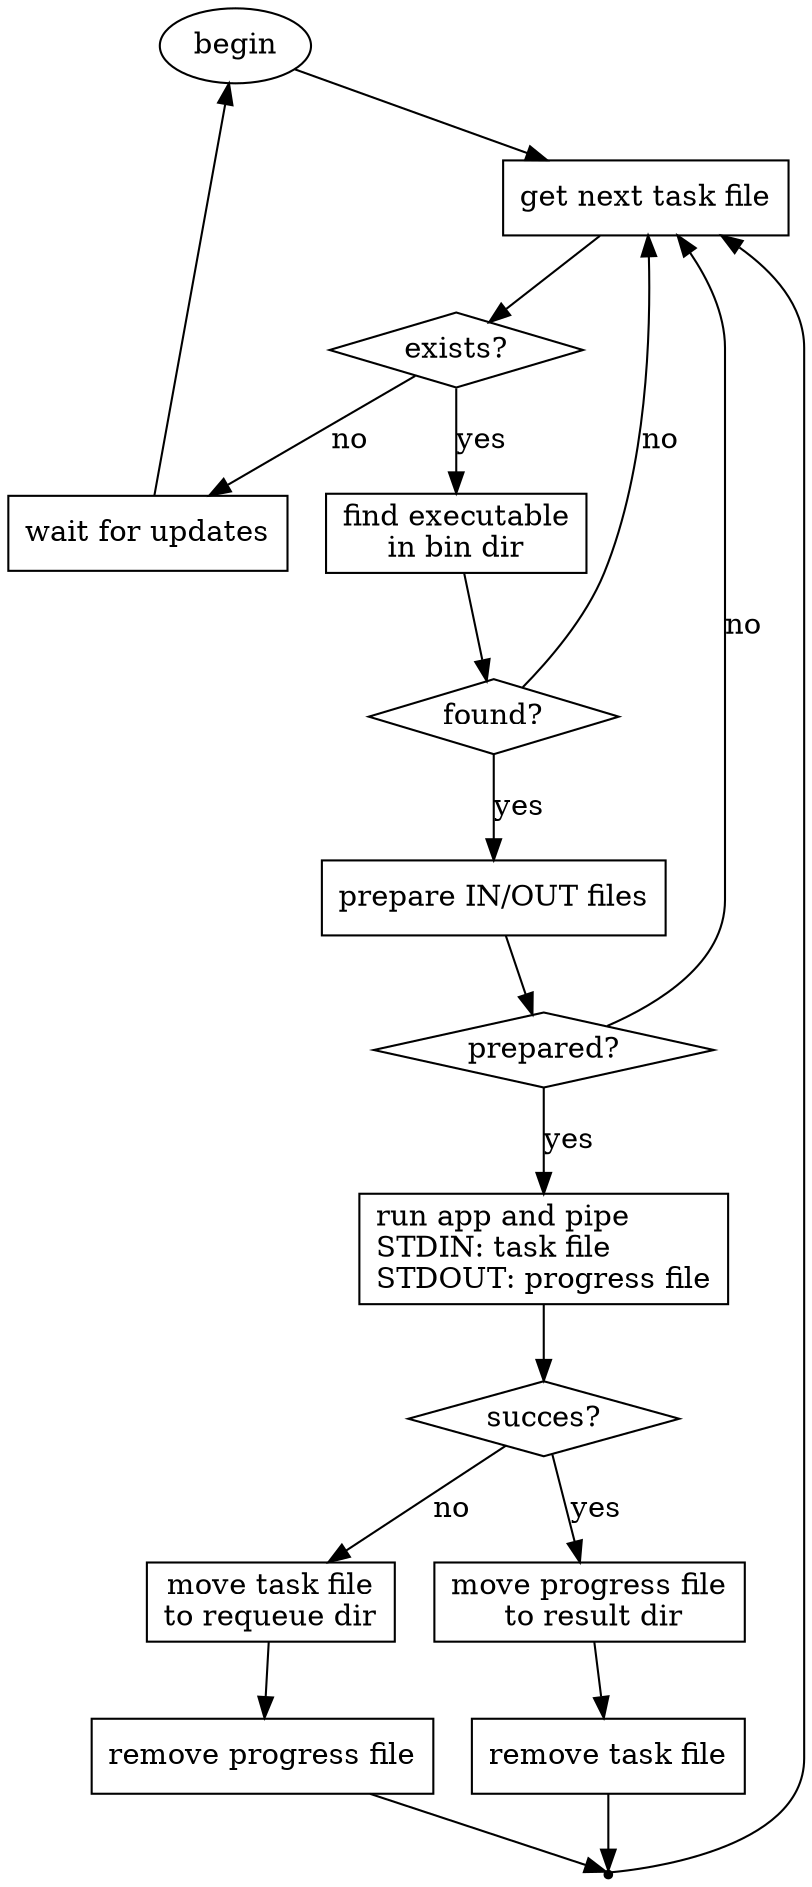 digraph flow {
    node[shape="rect"];

    begin[shape="oval"];
    waitNotification [label="wait for updates"];
    checkTasks [label="get next task file"];
    hasTasks [label="exists?" shape="diamond"];
    findExecutable [label="find executable\nin bin dir"];
    prepareTask [label="prepare IN/OUT files"];
    runTask [label="run app and pipe\lSTDIN: task file\lSTDOUT: progress file" align="left"]
    isRetOk [label="succes?" shape="diamond"];
    requeue[label="move task file\nto requeue dir"];
    removeProgress[label="remove progress file"]
    sucessSave [label="move progress file\l to result dir"];
    successRemove [label="remove task file"];
    isFound [label="found?" shape="diamond"];
    isPrepared [label="prepared?" shape="diamond"]
      
    complete [label="" shape="point"];

    begin->checkTasks;
    waitNotification->begin;

    checkTasks->hasTasks;
    hasTasks->waitNotification [label="no"];
    hasTasks->findExecutable [label="yes"];
    findExecutable->isFound;
    isFound->checkTasks [label="no"];
    isFound->prepareTask [label="yes"];
    prepareTask->isPrepared;
    isPrepared->checkTasks [label="no"];
    isPrepared->runTask [label="yes"];
    runTask->isRetOk;
    isRetOk->requeue[label="no"];
    requeue->removeProgress->complete;

    isRetOk->sucessSave [label="yes"];
    sucessSave->successRemove->complete;


    complete->checkTasks;
}